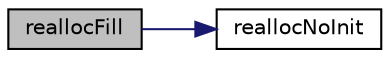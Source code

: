 digraph "reallocFill"
{
 // LATEX_PDF_SIZE
  edge [fontname="Helvetica",fontsize="10",labelfontname="Helvetica",labelfontsize="10"];
  node [fontname="Helvetica",fontsize="10",shape=record];
  rankdir="LR";
  Node1 [label="reallocFill",height=0.2,width=0.4,color="black", fillcolor="grey75", style="filled", fontcolor="black",tooltip=" "];
  Node1 -> Node2 [color="midnightblue",fontsize="10",style="solid",fontname="Helvetica"];
  Node2 [label="reallocNoInit",height=0.2,width=0.4,color="black", fillcolor="white", style="filled",URL="$namespacepFlow.html#ab0cb13ecc8a699cb45aa436f3171d504",tooltip=" "];
}
